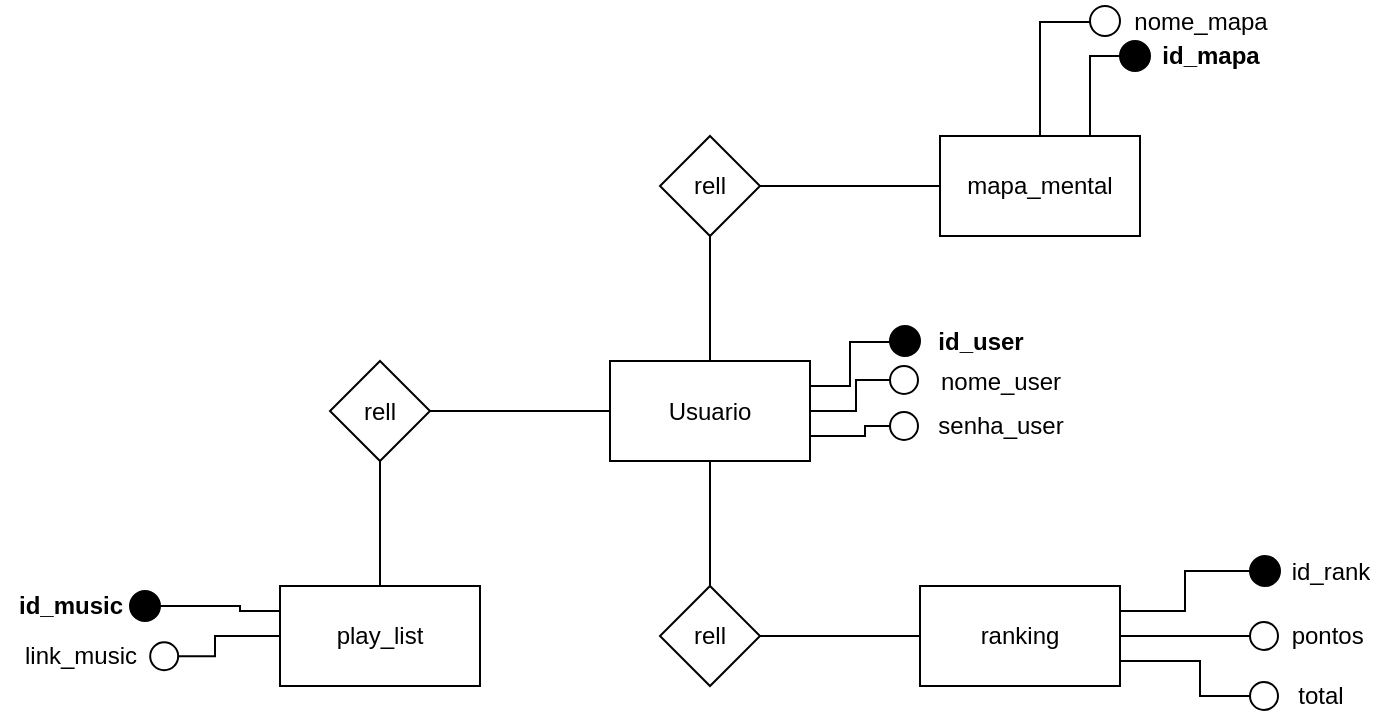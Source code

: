 <mxfile version="18.0.0" type="device"><diagram id="-JJv1jPCc4jEe0vSITfa" name="Page-1"><mxGraphModel dx="745" dy="477" grid="1" gridSize="10" guides="1" tooltips="1" connect="1" arrows="1" fold="1" page="1" pageScale="1" pageWidth="1654" pageHeight="1169" background="none" math="0" shadow="0"><root><mxCell id="0"/><mxCell id="1" parent="0"/><mxCell id="C9jDNYo5_Co2JucyG6Y7-69" style="edgeStyle=orthogonalEdgeStyle;rounded=0;sketch=0;jumpStyle=none;orthogonalLoop=1;jettySize=auto;html=1;exitX=1;exitY=0.25;exitDx=0;exitDy=0;shadow=0;labelBackgroundColor=default;labelBorderColor=none;fontColor=none;startArrow=none;startFill=0;endArrow=none;endFill=0;strokeColor=default;fillColor=#000099;" edge="1" parent="1" source="C9jDNYo5_Co2JucyG6Y7-1" target="C9jDNYo5_Co2JucyG6Y7-28"><mxGeometry relative="1" as="geometry"><Array as="points"><mxPoint x="465" y="265"/><mxPoint x="465" y="243"/></Array></mxGeometry></mxCell><mxCell id="C9jDNYo5_Co2JucyG6Y7-71" style="edgeStyle=orthogonalEdgeStyle;rounded=0;sketch=0;jumpStyle=none;orthogonalLoop=1;jettySize=auto;html=1;exitX=1;exitY=0.5;exitDx=0;exitDy=0;shadow=0;labelBackgroundColor=default;labelBorderColor=none;fontColor=none;startArrow=none;startFill=0;endArrow=circle;endFill=0;strokeColor=default;fillColor=#000099;" edge="1" parent="1" source="C9jDNYo5_Co2JucyG6Y7-1" target="C9jDNYo5_Co2JucyG6Y7-9"><mxGeometry relative="1" as="geometry"><Array as="points"><mxPoint x="468" y="278"/><mxPoint x="468" y="262"/></Array></mxGeometry></mxCell><mxCell id="C9jDNYo5_Co2JucyG6Y7-72" style="edgeStyle=orthogonalEdgeStyle;rounded=0;sketch=0;jumpStyle=none;orthogonalLoop=1;jettySize=auto;html=1;exitX=1;exitY=0.75;exitDx=0;exitDy=0;shadow=0;labelBackgroundColor=default;labelBorderColor=none;fontColor=none;startArrow=none;startFill=0;endArrow=circle;endFill=0;strokeColor=default;fillColor=#000099;" edge="1" parent="1" source="C9jDNYo5_Co2JucyG6Y7-1" target="C9jDNYo5_Co2JucyG6Y7-11"><mxGeometry relative="1" as="geometry"/></mxCell><mxCell id="C9jDNYo5_Co2JucyG6Y7-76" style="edgeStyle=orthogonalEdgeStyle;rounded=0;sketch=0;jumpStyle=none;orthogonalLoop=1;jettySize=auto;html=1;exitX=0.5;exitY=1;exitDx=0;exitDy=0;shadow=0;labelBackgroundColor=default;labelBorderColor=none;fontColor=none;startArrow=none;startFill=0;endArrow=none;endFill=0;strokeColor=default;fillColor=#000099;" edge="1" parent="1" source="C9jDNYo5_Co2JucyG6Y7-1" target="C9jDNYo5_Co2JucyG6Y7-74"><mxGeometry relative="1" as="geometry"/></mxCell><mxCell id="C9jDNYo5_Co2JucyG6Y7-1" value="Usuario" style="rounded=0;whiteSpace=wrap;html=1;" vertex="1" parent="1"><mxGeometry x="345" y="252.5" width="100" height="50" as="geometry"/></mxCell><mxCell id="C9jDNYo5_Co2JucyG6Y7-2" value="mapa_mental" style="rounded=0;whiteSpace=wrap;html=1;" vertex="1" parent="1"><mxGeometry x="510" y="140" width="100" height="50" as="geometry"/></mxCell><mxCell id="C9jDNYo5_Co2JucyG6Y7-5" value="id_user" style="text;html=1;align=center;verticalAlign=middle;resizable=0;points=[];autosize=1;strokeColor=none;fillColor=none;fontStyle=1" vertex="1" parent="1"><mxGeometry x="500" y="232.5" width="60" height="20" as="geometry"/></mxCell><mxCell id="C9jDNYo5_Co2JucyG6Y7-9" value="nome_user" style="text;html=1;align=center;verticalAlign=middle;resizable=0;points=[];autosize=1;strokeColor=none;fillColor=none;" vertex="1" parent="1"><mxGeometry x="500" y="252.5" width="80" height="20" as="geometry"/></mxCell><mxCell id="C9jDNYo5_Co2JucyG6Y7-11" value="senha_user" style="text;html=1;align=center;verticalAlign=middle;resizable=0;points=[];autosize=1;strokeColor=none;fillColor=none;" vertex="1" parent="1"><mxGeometry x="500" y="275" width="80" height="20" as="geometry"/></mxCell><mxCell id="C9jDNYo5_Co2JucyG6Y7-16" value="id_mapa" style="text;html=1;align=center;verticalAlign=middle;resizable=0;points=[];autosize=1;strokeColor=none;fillColor=none;fontColor=none;fontStyle=1" vertex="1" parent="1"><mxGeometry x="615" y="90" width="60" height="20" as="geometry"/></mxCell><mxCell id="C9jDNYo5_Co2JucyG6Y7-17" value="nome_mapa" style="text;html=1;align=center;verticalAlign=middle;resizable=0;points=[];autosize=1;strokeColor=none;fillColor=none;fontColor=none;" vertex="1" parent="1"><mxGeometry x="600" y="72.5" width="80" height="20" as="geometry"/></mxCell><mxCell id="C9jDNYo5_Co2JucyG6Y7-19" value="" style="ellipse;whiteSpace=wrap;html=1;aspect=fixed;fontColor=none;fillColor=#FFFFFF;" vertex="1" parent="1"><mxGeometry x="585" y="75" width="15" height="15" as="geometry"/></mxCell><mxCell id="C9jDNYo5_Co2JucyG6Y7-20" value="" style="edgeStyle=orthogonalEdgeStyle;rounded=0;sketch=0;jumpStyle=none;orthogonalLoop=1;jettySize=auto;html=1;exitX=0.5;exitY=0;exitDx=0;exitDy=0;shadow=0;labelBackgroundColor=default;labelBorderColor=none;fontColor=none;startArrow=none;startFill=0;endArrow=none;endFill=0;strokeColor=default;fillColor=#000099;" edge="1" parent="1" source="C9jDNYo5_Co2JucyG6Y7-2" target="C9jDNYo5_Co2JucyG6Y7-19"><mxGeometry relative="1" as="geometry"><mxPoint x="510" y="165" as="sourcePoint"/><mxPoint x="430" y="165" as="targetPoint"/><Array as="points"><mxPoint x="560" y="83"/></Array></mxGeometry></mxCell><mxCell id="C9jDNYo5_Co2JucyG6Y7-23" value="" style="ellipse;whiteSpace=wrap;html=1;aspect=fixed;fontColor=none;strokeColor=#000000;fillColor=#000000;" vertex="1" parent="1"><mxGeometry x="600" y="92.5" width="15" height="15" as="geometry"/></mxCell><mxCell id="C9jDNYo5_Co2JucyG6Y7-26" value="" style="edgeStyle=orthogonalEdgeStyle;rounded=0;sketch=0;jumpStyle=none;orthogonalLoop=1;jettySize=auto;html=1;exitX=0.75;exitY=0;exitDx=0;exitDy=0;shadow=0;labelBackgroundColor=default;labelBorderColor=none;fontColor=none;startArrow=none;startFill=0;endArrow=none;endFill=0;strokeColor=default;fillColor=#000099;" edge="1" parent="1" source="C9jDNYo5_Co2JucyG6Y7-2" target="C9jDNYo5_Co2JucyG6Y7-23"><mxGeometry relative="1" as="geometry"><mxPoint x="440" y="140" as="targetPoint"/><mxPoint x="510" y="152.5" as="sourcePoint"/><Array as="points"><mxPoint x="585" y="100"/></Array></mxGeometry></mxCell><mxCell id="C9jDNYo5_Co2JucyG6Y7-28" value="" style="ellipse;whiteSpace=wrap;html=1;aspect=fixed;fontColor=none;fillColor=#000000;" vertex="1" parent="1"><mxGeometry x="485" y="235" width="15" height="15" as="geometry"/></mxCell><mxCell id="C9jDNYo5_Co2JucyG6Y7-36" style="edgeStyle=orthogonalEdgeStyle;rounded=0;sketch=0;jumpStyle=none;orthogonalLoop=1;jettySize=auto;html=1;exitX=1;exitY=0.5;exitDx=0;exitDy=0;entryX=0;entryY=0.5;entryDx=0;entryDy=0;shadow=0;labelBackgroundColor=default;labelBorderColor=none;fontColor=none;startArrow=none;startFill=0;endArrow=none;endFill=0;strokeColor=default;fillColor=#000099;" edge="1" parent="1" source="C9jDNYo5_Co2JucyG6Y7-30" target="C9jDNYo5_Co2JucyG6Y7-2"><mxGeometry relative="1" as="geometry"/></mxCell><mxCell id="C9jDNYo5_Co2JucyG6Y7-66" style="edgeStyle=orthogonalEdgeStyle;rounded=0;sketch=0;jumpStyle=none;orthogonalLoop=1;jettySize=auto;html=1;exitX=0.5;exitY=1;exitDx=0;exitDy=0;entryX=0.5;entryY=0;entryDx=0;entryDy=0;shadow=0;labelBackgroundColor=default;labelBorderColor=none;fontColor=none;startArrow=none;startFill=0;endArrow=none;endFill=0;strokeColor=default;fillColor=#000099;" edge="1" parent="1" source="C9jDNYo5_Co2JucyG6Y7-30" target="C9jDNYo5_Co2JucyG6Y7-1"><mxGeometry relative="1" as="geometry"/></mxCell><mxCell id="C9jDNYo5_Co2JucyG6Y7-30" value="rell" style="rhombus;whiteSpace=wrap;html=1;fontColor=none;strokeColor=#000000;fillColor=#FFFFFF;" vertex="1" parent="1"><mxGeometry x="370" y="140" width="50" height="50" as="geometry"/></mxCell><mxCell id="C9jDNYo5_Co2JucyG6Y7-53" style="edgeStyle=orthogonalEdgeStyle;rounded=0;sketch=0;jumpStyle=none;orthogonalLoop=1;jettySize=auto;html=1;exitX=0;exitY=0.5;exitDx=0;exitDy=0;entryX=0.987;entryY=0.507;entryDx=0;entryDy=0;entryPerimeter=0;shadow=0;labelBackgroundColor=default;labelBorderColor=none;fontColor=none;startArrow=none;startFill=0;endArrow=circle;endFill=0;strokeColor=default;fillColor=#000099;" edge="1" parent="1" source="C9jDNYo5_Co2JucyG6Y7-39" target="C9jDNYo5_Co2JucyG6Y7-47"><mxGeometry relative="1" as="geometry"/></mxCell><mxCell id="C9jDNYo5_Co2JucyG6Y7-39" value="play_list" style="rounded=0;whiteSpace=wrap;html=1;" vertex="1" parent="1"><mxGeometry x="180" y="365" width="100" height="50" as="geometry"/></mxCell><mxCell id="C9jDNYo5_Co2JucyG6Y7-40" value="" style="ellipse;whiteSpace=wrap;html=1;aspect=fixed;fontColor=none;fillColor=#000000;" vertex="1" parent="1"><mxGeometry x="105" y="367.5" width="15" height="15" as="geometry"/></mxCell><mxCell id="C9jDNYo5_Co2JucyG6Y7-42" value="" style="edgeStyle=orthogonalEdgeStyle;rounded=0;sketch=0;jumpStyle=none;orthogonalLoop=1;jettySize=auto;html=1;exitX=0;exitY=0.25;exitDx=0;exitDy=0;shadow=0;labelBackgroundColor=default;labelBorderColor=none;fontColor=none;startArrow=none;startFill=0;endArrow=none;endFill=0;strokeColor=default;fillColor=#000099;" edge="1" parent="1" source="C9jDNYo5_Co2JucyG6Y7-39" target="C9jDNYo5_Co2JucyG6Y7-40"><mxGeometry relative="1" as="geometry"><mxPoint x="110" y="295" as="targetPoint"/><mxPoint x="180" y="307.5" as="sourcePoint"/><Array as="points"><mxPoint x="160" y="378"/><mxPoint x="160" y="375"/></Array></mxGeometry></mxCell><mxCell id="C9jDNYo5_Co2JucyG6Y7-44" value="id_music" style="text;html=1;align=center;verticalAlign=middle;resizable=0;points=[];autosize=1;strokeColor=none;fillColor=none;fontColor=none;fontStyle=1" vertex="1" parent="1"><mxGeometry x="40" y="365" width="70" height="20" as="geometry"/></mxCell><mxCell id="C9jDNYo5_Co2JucyG6Y7-47" value="link_music" style="text;html=1;align=center;verticalAlign=middle;resizable=0;points=[];autosize=1;strokeColor=none;fillColor=none;fontColor=none;" vertex="1" parent="1"><mxGeometry x="45" y="390" width="70" height="20" as="geometry"/></mxCell><mxCell id="C9jDNYo5_Co2JucyG6Y7-51" style="edgeStyle=orthogonalEdgeStyle;rounded=0;sketch=0;jumpStyle=none;orthogonalLoop=1;jettySize=auto;html=1;exitX=0.5;exitY=1;exitDx=0;exitDy=0;entryX=0.5;entryY=0;entryDx=0;entryDy=0;shadow=0;labelBackgroundColor=default;labelBorderColor=none;fontColor=none;startArrow=none;startFill=0;endArrow=none;endFill=0;strokeColor=default;fillColor=#000099;" edge="1" parent="1" source="C9jDNYo5_Co2JucyG6Y7-49" target="C9jDNYo5_Co2JucyG6Y7-39"><mxGeometry relative="1" as="geometry"/></mxCell><mxCell id="C9jDNYo5_Co2JucyG6Y7-73" style="edgeStyle=orthogonalEdgeStyle;rounded=0;sketch=0;jumpStyle=none;orthogonalLoop=1;jettySize=auto;html=1;exitX=1;exitY=0.5;exitDx=0;exitDy=0;shadow=0;labelBackgroundColor=default;labelBorderColor=none;fontColor=none;startArrow=none;startFill=0;endArrow=none;endFill=0;strokeColor=default;fillColor=#000099;" edge="1" parent="1" source="C9jDNYo5_Co2JucyG6Y7-49" target="C9jDNYo5_Co2JucyG6Y7-1"><mxGeometry relative="1" as="geometry"/></mxCell><mxCell id="C9jDNYo5_Co2JucyG6Y7-49" value="rell" style="rhombus;whiteSpace=wrap;html=1;fontColor=none;strokeColor=#000000;fillColor=#FFFFFF;" vertex="1" parent="1"><mxGeometry x="205" y="252.5" width="50" height="50" as="geometry"/></mxCell><mxCell id="C9jDNYo5_Co2JucyG6Y7-63" style="edgeStyle=orthogonalEdgeStyle;rounded=0;sketch=0;jumpStyle=none;orthogonalLoop=1;jettySize=auto;html=1;exitX=1;exitY=0.5;exitDx=0;exitDy=0;shadow=0;labelBackgroundColor=default;labelBorderColor=none;fontColor=none;startArrow=none;startFill=0;endArrow=circle;endFill=0;strokeColor=default;fillColor=#000099;" edge="1" parent="1" source="C9jDNYo5_Co2JucyG6Y7-54" target="C9jDNYo5_Co2JucyG6Y7-56"><mxGeometry relative="1" as="geometry"/></mxCell><mxCell id="C9jDNYo5_Co2JucyG6Y7-64" style="edgeStyle=orthogonalEdgeStyle;rounded=0;sketch=0;jumpStyle=none;orthogonalLoop=1;jettySize=auto;html=1;exitX=1;exitY=0.75;exitDx=0;exitDy=0;shadow=0;labelBackgroundColor=default;labelBorderColor=none;fontColor=none;startArrow=none;startFill=0;endArrow=circle;endFill=0;strokeColor=default;fillColor=#000099;" edge="1" parent="1" source="C9jDNYo5_Co2JucyG6Y7-54" target="C9jDNYo5_Co2JucyG6Y7-58"><mxGeometry relative="1" as="geometry"/></mxCell><mxCell id="C9jDNYo5_Co2JucyG6Y7-54" value="ranking" style="rounded=0;whiteSpace=wrap;html=1;" vertex="1" parent="1"><mxGeometry x="500" y="365" width="100" height="50" as="geometry"/></mxCell><mxCell id="C9jDNYo5_Co2JucyG6Y7-55" value="id_rank" style="text;html=1;align=center;verticalAlign=middle;resizable=0;points=[];autosize=1;strokeColor=none;fillColor=none;fontColor=none;" vertex="1" parent="1"><mxGeometry x="680" y="347.5" width="50" height="20" as="geometry"/></mxCell><mxCell id="C9jDNYo5_Co2JucyG6Y7-56" value="pontos&amp;nbsp;" style="text;html=1;align=center;verticalAlign=middle;resizable=0;points=[];autosize=1;strokeColor=none;fillColor=none;fontColor=none;" vertex="1" parent="1"><mxGeometry x="680" y="380" width="50" height="20" as="geometry"/></mxCell><mxCell id="C9jDNYo5_Co2JucyG6Y7-58" value="total" style="text;html=1;align=center;verticalAlign=middle;resizable=0;points=[];autosize=1;strokeColor=none;fillColor=none;fontColor=none;" vertex="1" parent="1"><mxGeometry x="680" y="410" width="40" height="20" as="geometry"/></mxCell><mxCell id="C9jDNYo5_Co2JucyG6Y7-61" value="" style="ellipse;whiteSpace=wrap;html=1;aspect=fixed;fontColor=none;strokeColor=#000000;fillColor=#000000;" vertex="1" parent="1"><mxGeometry x="665" y="350" width="15" height="15" as="geometry"/></mxCell><mxCell id="C9jDNYo5_Co2JucyG6Y7-62" value="" style="edgeStyle=orthogonalEdgeStyle;rounded=0;sketch=0;jumpStyle=none;orthogonalLoop=1;jettySize=auto;html=1;exitX=1;exitY=0.25;exitDx=0;exitDy=0;shadow=0;labelBackgroundColor=default;labelBorderColor=none;fontColor=none;startArrow=none;startFill=0;endArrow=none;endFill=0;strokeColor=default;fillColor=#000099;" edge="1" parent="1" source="C9jDNYo5_Co2JucyG6Y7-54" target="C9jDNYo5_Co2JucyG6Y7-61"><mxGeometry relative="1" as="geometry"><mxPoint x="600" y="377.5" as="sourcePoint"/><mxPoint x="680" y="357.514" as="targetPoint"/></mxGeometry></mxCell><mxCell id="C9jDNYo5_Co2JucyG6Y7-75" style="edgeStyle=orthogonalEdgeStyle;rounded=0;sketch=0;jumpStyle=none;orthogonalLoop=1;jettySize=auto;html=1;exitX=1;exitY=0.5;exitDx=0;exitDy=0;shadow=0;labelBackgroundColor=default;labelBorderColor=none;fontColor=none;startArrow=none;startFill=0;endArrow=none;endFill=0;strokeColor=default;fillColor=#000099;" edge="1" parent="1" source="C9jDNYo5_Co2JucyG6Y7-74" target="C9jDNYo5_Co2JucyG6Y7-54"><mxGeometry relative="1" as="geometry"/></mxCell><mxCell id="C9jDNYo5_Co2JucyG6Y7-74" value="rell" style="rhombus;whiteSpace=wrap;html=1;fontColor=none;strokeColor=#000000;fillColor=#FFFFFF;" vertex="1" parent="1"><mxGeometry x="370" y="365" width="50" height="50" as="geometry"/></mxCell></root></mxGraphModel></diagram></mxfile>